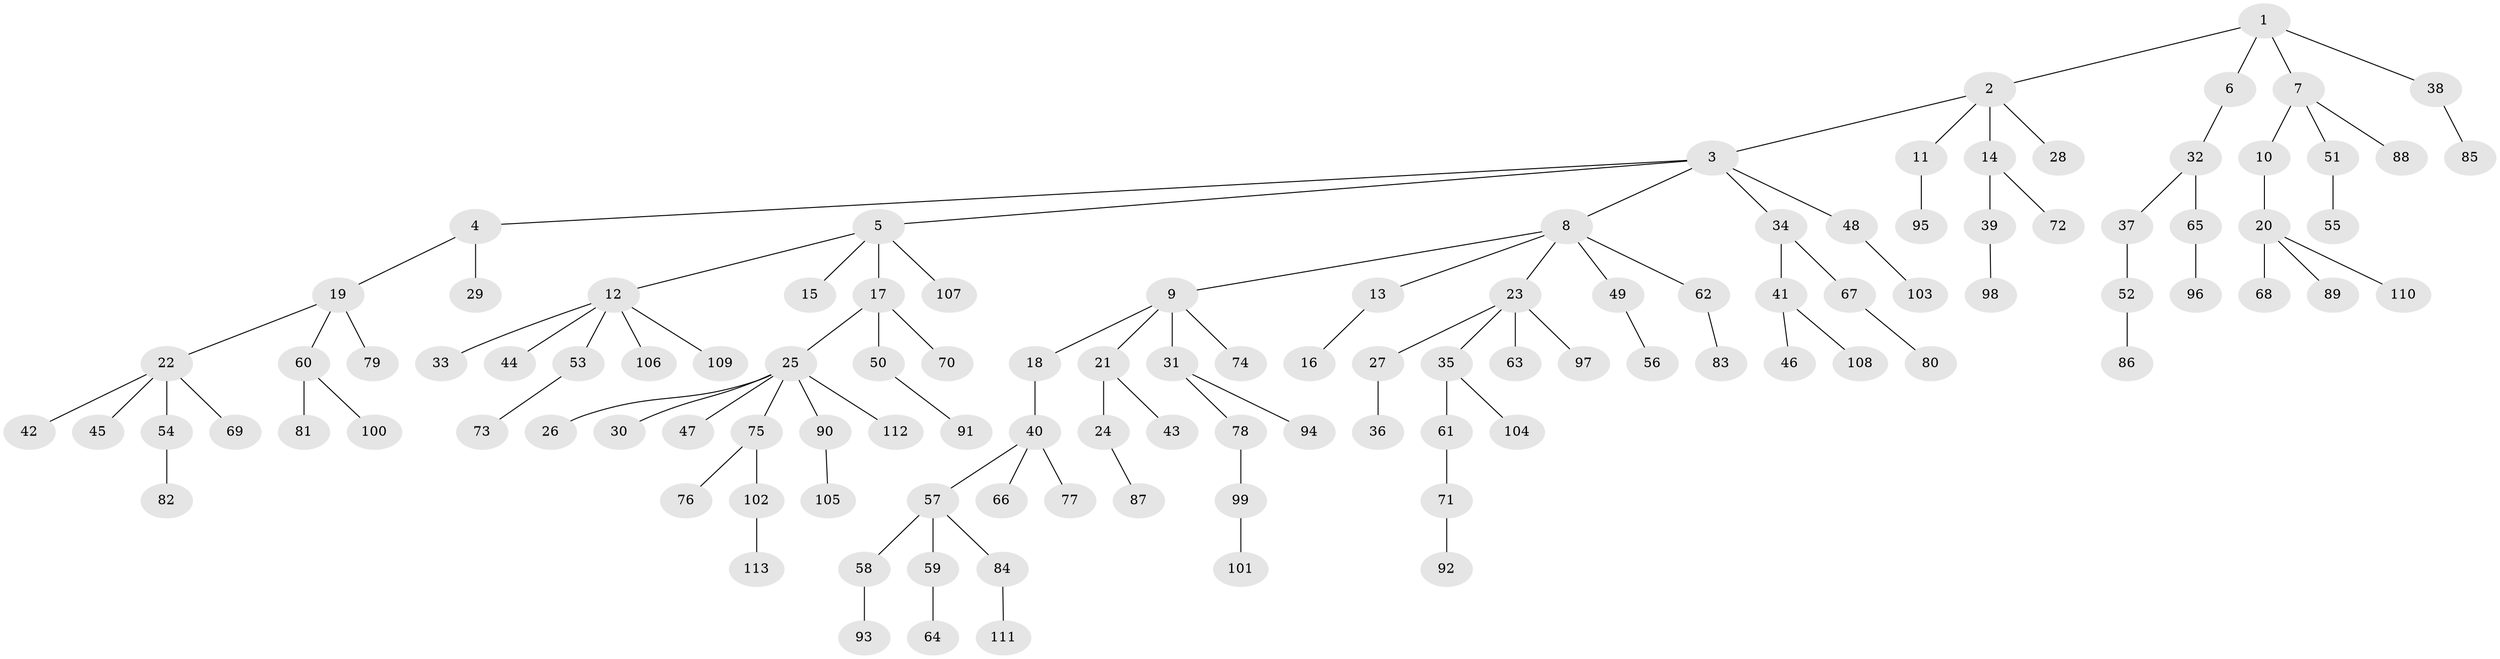 // Generated by graph-tools (version 1.1) at 2025/15/03/09/25 04:15:28]
// undirected, 113 vertices, 112 edges
graph export_dot {
graph [start="1"]
  node [color=gray90,style=filled];
  1;
  2;
  3;
  4;
  5;
  6;
  7;
  8;
  9;
  10;
  11;
  12;
  13;
  14;
  15;
  16;
  17;
  18;
  19;
  20;
  21;
  22;
  23;
  24;
  25;
  26;
  27;
  28;
  29;
  30;
  31;
  32;
  33;
  34;
  35;
  36;
  37;
  38;
  39;
  40;
  41;
  42;
  43;
  44;
  45;
  46;
  47;
  48;
  49;
  50;
  51;
  52;
  53;
  54;
  55;
  56;
  57;
  58;
  59;
  60;
  61;
  62;
  63;
  64;
  65;
  66;
  67;
  68;
  69;
  70;
  71;
  72;
  73;
  74;
  75;
  76;
  77;
  78;
  79;
  80;
  81;
  82;
  83;
  84;
  85;
  86;
  87;
  88;
  89;
  90;
  91;
  92;
  93;
  94;
  95;
  96;
  97;
  98;
  99;
  100;
  101;
  102;
  103;
  104;
  105;
  106;
  107;
  108;
  109;
  110;
  111;
  112;
  113;
  1 -- 2;
  1 -- 6;
  1 -- 7;
  1 -- 38;
  2 -- 3;
  2 -- 11;
  2 -- 14;
  2 -- 28;
  3 -- 4;
  3 -- 5;
  3 -- 8;
  3 -- 34;
  3 -- 48;
  4 -- 19;
  4 -- 29;
  5 -- 12;
  5 -- 15;
  5 -- 17;
  5 -- 107;
  6 -- 32;
  7 -- 10;
  7 -- 51;
  7 -- 88;
  8 -- 9;
  8 -- 13;
  8 -- 23;
  8 -- 49;
  8 -- 62;
  9 -- 18;
  9 -- 21;
  9 -- 31;
  9 -- 74;
  10 -- 20;
  11 -- 95;
  12 -- 33;
  12 -- 44;
  12 -- 53;
  12 -- 106;
  12 -- 109;
  13 -- 16;
  14 -- 39;
  14 -- 72;
  17 -- 25;
  17 -- 50;
  17 -- 70;
  18 -- 40;
  19 -- 22;
  19 -- 60;
  19 -- 79;
  20 -- 68;
  20 -- 89;
  20 -- 110;
  21 -- 24;
  21 -- 43;
  22 -- 42;
  22 -- 45;
  22 -- 54;
  22 -- 69;
  23 -- 27;
  23 -- 35;
  23 -- 63;
  23 -- 97;
  24 -- 87;
  25 -- 26;
  25 -- 30;
  25 -- 47;
  25 -- 75;
  25 -- 90;
  25 -- 112;
  27 -- 36;
  31 -- 78;
  31 -- 94;
  32 -- 37;
  32 -- 65;
  34 -- 41;
  34 -- 67;
  35 -- 61;
  35 -- 104;
  37 -- 52;
  38 -- 85;
  39 -- 98;
  40 -- 57;
  40 -- 66;
  40 -- 77;
  41 -- 46;
  41 -- 108;
  48 -- 103;
  49 -- 56;
  50 -- 91;
  51 -- 55;
  52 -- 86;
  53 -- 73;
  54 -- 82;
  57 -- 58;
  57 -- 59;
  57 -- 84;
  58 -- 93;
  59 -- 64;
  60 -- 81;
  60 -- 100;
  61 -- 71;
  62 -- 83;
  65 -- 96;
  67 -- 80;
  71 -- 92;
  75 -- 76;
  75 -- 102;
  78 -- 99;
  84 -- 111;
  90 -- 105;
  99 -- 101;
  102 -- 113;
}
